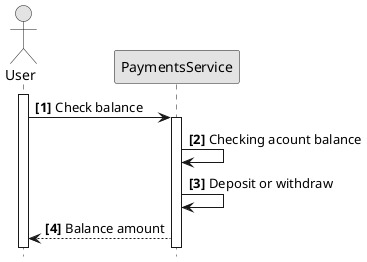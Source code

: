 @startuml
hide footbox
autonumber "<b>[0]"
skinparam monochrome true

actor User
participant PaymentsService

activate User
User -> PaymentsService: Check balance

activate PaymentsService
PaymentsService -> PaymentsService: Checking acount balance
PaymentsService -> PaymentsService: Deposit or withdraw
PaymentsService --> User: Balance amount
@enduml